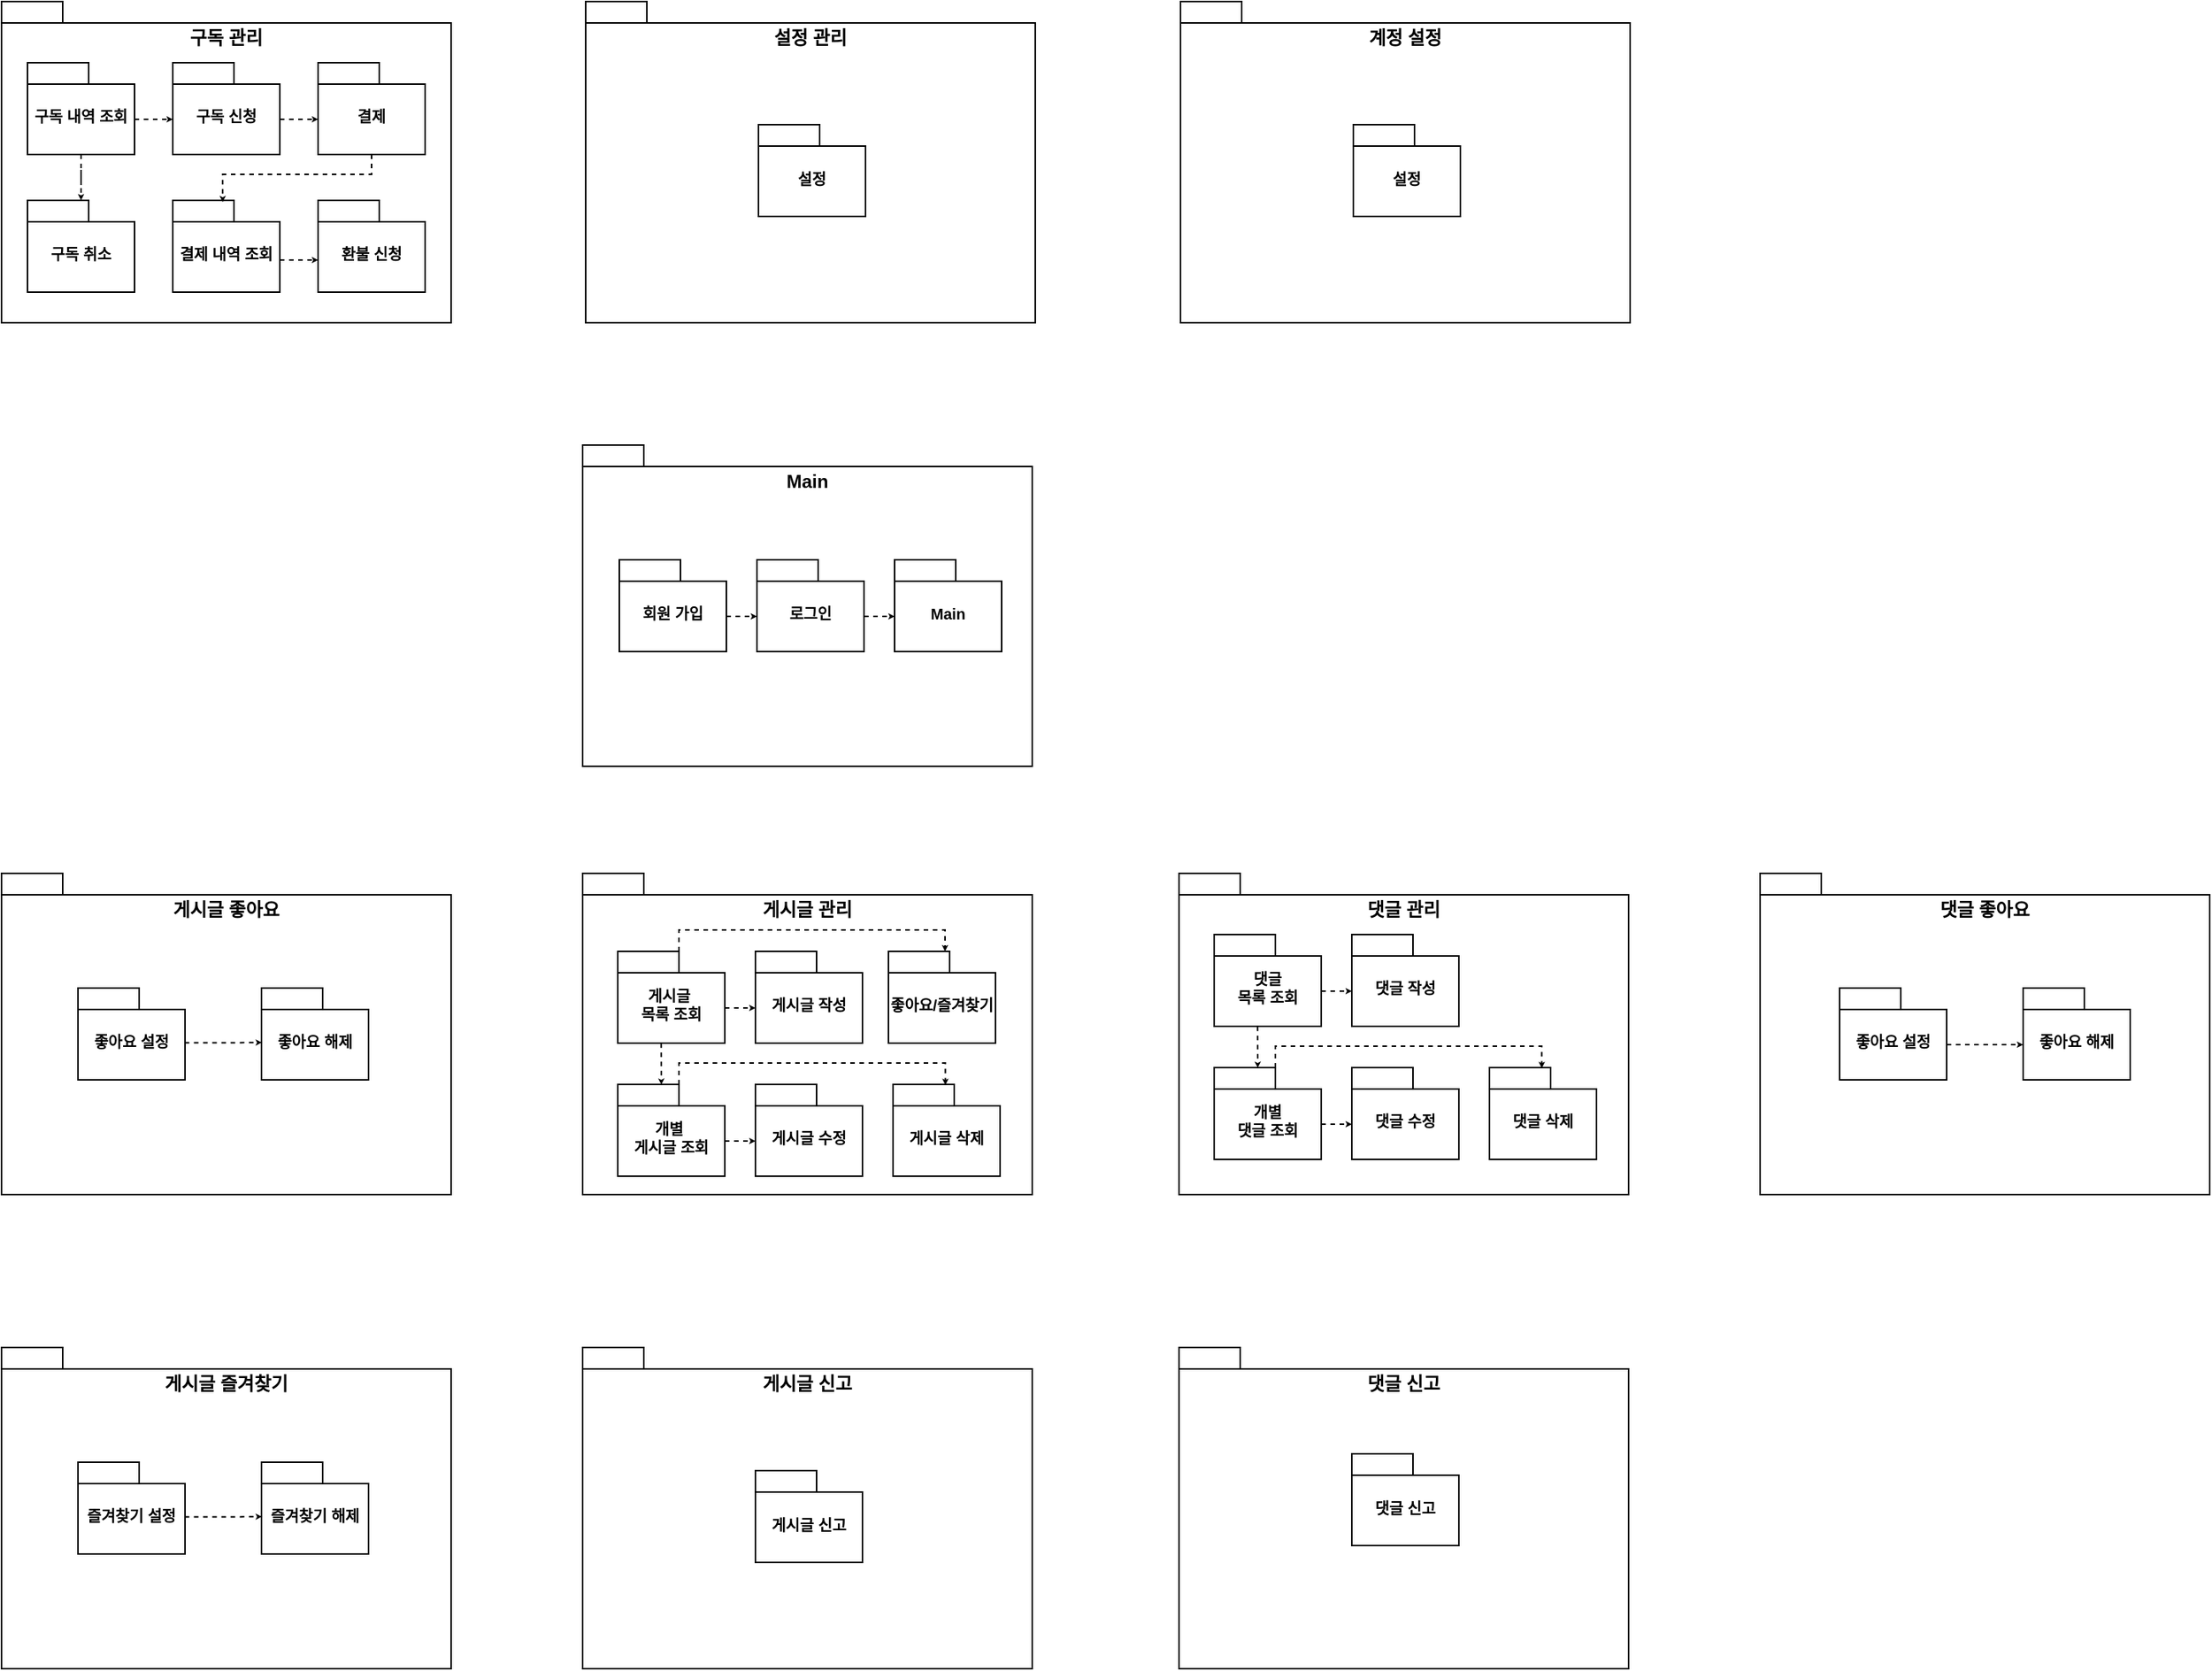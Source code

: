 <mxfile version="28.0.5">
  <diagram name="페이지-1" id="LSf1G-oPDong2yc2xEMc">
    <mxGraphModel dx="3018" dy="2520" grid="1" gridSize="10" guides="1" tooltips="1" connect="1" arrows="1" fold="1" page="1" pageScale="1" pageWidth="827" pageHeight="1169" math="0" shadow="0">
      <root>
        <mxCell id="0" />
        <mxCell id="1" parent="0" />
        <mxCell id="U2t62KzwQnv9q3FTE6Ki-7" value="게시글 관리" style="shape=folder;fontStyle=1;spacingTop=10;tabWidth=40;tabHeight=14;tabPosition=left;html=1;whiteSpace=wrap;verticalAlign=top;" parent="1" vertex="1">
          <mxGeometry x="90" y="80" width="294" height="210" as="geometry" />
        </mxCell>
        <mxCell id="U2t62KzwQnv9q3FTE6Ki-10" value="게시글&amp;nbsp;&lt;div&gt;목록 조회&lt;/div&gt;" style="shape=folder;fontStyle=1;spacingTop=10;tabWidth=40;tabHeight=14;tabPosition=left;html=1;whiteSpace=wrap;verticalAlign=middle;fontSize=10;" parent="1" vertex="1">
          <mxGeometry x="113" y="131" width="70" height="60" as="geometry" />
        </mxCell>
        <mxCell id="U2t62KzwQnv9q3FTE6Ki-11" value="게시글 작성" style="shape=folder;fontStyle=1;spacingTop=10;tabWidth=40;tabHeight=14;tabPosition=left;html=1;whiteSpace=wrap;verticalAlign=middle;fontSize=10;" parent="1" vertex="1">
          <mxGeometry x="203" y="131" width="70" height="60" as="geometry" />
        </mxCell>
        <mxCell id="U2t62KzwQnv9q3FTE6Ki-12" value="게시글 수정" style="shape=folder;fontStyle=1;spacingTop=10;tabWidth=40;tabHeight=14;tabPosition=left;html=1;whiteSpace=wrap;verticalAlign=middle;fontSize=10;" parent="1" vertex="1">
          <mxGeometry x="203" y="218" width="70" height="60" as="geometry" />
        </mxCell>
        <mxCell id="U2t62KzwQnv9q3FTE6Ki-13" value="개별&amp;nbsp;&lt;div&gt;게시글&amp;nbsp;&lt;span style=&quot;background-color: transparent; color: light-dark(rgb(0, 0, 0), rgb(255, 255, 255));&quot;&gt;조회&lt;/span&gt;&lt;/div&gt;" style="shape=folder;fontStyle=1;spacingTop=10;tabWidth=40;tabHeight=14;tabPosition=left;html=1;whiteSpace=wrap;verticalAlign=middle;fontSize=10;" parent="1" vertex="1">
          <mxGeometry x="113" y="218" width="70" height="60" as="geometry" />
        </mxCell>
        <mxCell id="U2t62KzwQnv9q3FTE6Ki-14" value="게시글 삭제" style="shape=folder;fontStyle=1;spacingTop=10;tabWidth=40;tabHeight=14;tabPosition=left;html=1;whiteSpace=wrap;verticalAlign=middle;fontSize=10;" parent="1" vertex="1">
          <mxGeometry x="293" y="218" width="70" height="60" as="geometry" />
        </mxCell>
        <mxCell id="U2t62KzwQnv9q3FTE6Ki-16" style="edgeStyle=orthogonalEdgeStyle;rounded=0;orthogonalLoop=1;jettySize=auto;html=1;exitX=0;exitY=0;exitDx=70;exitDy=37;exitPerimeter=0;entryX=0;entryY=0;entryDx=0;entryDy=37;entryPerimeter=0;dashed=1;startSize=1;endSize=1;" parent="1" source="U2t62KzwQnv9q3FTE6Ki-10" target="U2t62KzwQnv9q3FTE6Ki-11" edge="1">
          <mxGeometry relative="1" as="geometry" />
        </mxCell>
        <mxCell id="U2t62KzwQnv9q3FTE6Ki-19" style="edgeStyle=orthogonalEdgeStyle;rounded=0;orthogonalLoop=1;jettySize=auto;html=1;exitX=0.405;exitY=1.003;exitDx=0;exitDy=0;exitPerimeter=0;entryX=0.407;entryY=0.003;entryDx=0;entryDy=0;entryPerimeter=0;dashed=1;startSize=1;endSize=1;" parent="1" source="U2t62KzwQnv9q3FTE6Ki-10" target="U2t62KzwQnv9q3FTE6Ki-13" edge="1">
          <mxGeometry relative="1" as="geometry">
            <mxPoint x="141.31" y="191.24" as="sourcePoint" />
            <mxPoint x="141.52" y="217.52" as="targetPoint" />
          </mxGeometry>
        </mxCell>
        <mxCell id="U2t62KzwQnv9q3FTE6Ki-21" style="edgeStyle=orthogonalEdgeStyle;rounded=0;orthogonalLoop=1;jettySize=auto;html=1;exitX=0;exitY=0;exitDx=70;exitDy=37;exitPerimeter=0;entryX=0;entryY=0;entryDx=0;entryDy=37;entryPerimeter=0;dashed=1;strokeColor=default;align=center;verticalAlign=middle;fontFamily=Helvetica;fontSize=11;fontColor=default;labelBackgroundColor=default;startSize=1;endArrow=classic;endSize=1;" parent="1" source="U2t62KzwQnv9q3FTE6Ki-13" target="U2t62KzwQnv9q3FTE6Ki-12" edge="1">
          <mxGeometry relative="1" as="geometry" />
        </mxCell>
        <mxCell id="U2t62KzwQnv9q3FTE6Ki-23" style="edgeStyle=orthogonalEdgeStyle;rounded=0;orthogonalLoop=1;jettySize=auto;html=1;exitX=0;exitY=0;exitDx=40;exitDy=0;exitPerimeter=0;entryX=0.489;entryY=0.006;entryDx=0;entryDy=0;entryPerimeter=0;dashed=1;strokeColor=default;align=center;verticalAlign=middle;fontFamily=Helvetica;fontSize=11;fontColor=default;labelBackgroundColor=default;startSize=1;endArrow=classic;endSize=1;" parent="1" source="U2t62KzwQnv9q3FTE6Ki-13" target="U2t62KzwQnv9q3FTE6Ki-14" edge="1">
          <mxGeometry relative="1" as="geometry">
            <mxPoint x="310" y="201" as="sourcePoint" />
            <mxPoint x="330" y="201" as="targetPoint" />
            <Array as="points">
              <mxPoint x="153" y="204" />
              <mxPoint x="327" y="204" />
            </Array>
          </mxGeometry>
        </mxCell>
        <mxCell id="U2t62KzwQnv9q3FTE6Ki-25" value="댓글 관리" style="shape=folder;fontStyle=1;spacingTop=10;tabWidth=40;tabHeight=14;tabPosition=left;html=1;whiteSpace=wrap;verticalAlign=top;" parent="1" vertex="1">
          <mxGeometry x="480" y="80" width="294" height="210" as="geometry" />
        </mxCell>
        <mxCell id="U2t62KzwQnv9q3FTE6Ki-26" value="댓글&lt;br&gt;&lt;div&gt;목록 조회&lt;/div&gt;" style="shape=folder;fontStyle=1;spacingTop=10;tabWidth=40;tabHeight=14;tabPosition=left;html=1;whiteSpace=wrap;verticalAlign=middle;fontSize=10;" parent="1" vertex="1">
          <mxGeometry x="503" y="120" width="70" height="60" as="geometry" />
        </mxCell>
        <mxCell id="U2t62KzwQnv9q3FTE6Ki-27" value="댓글 작성" style="shape=folder;fontStyle=1;spacingTop=10;tabWidth=40;tabHeight=14;tabPosition=left;html=1;whiteSpace=wrap;verticalAlign=middle;fontSize=10;" parent="1" vertex="1">
          <mxGeometry x="593" y="120" width="70" height="60" as="geometry" />
        </mxCell>
        <mxCell id="U2t62KzwQnv9q3FTE6Ki-28" value="댓글 수정" style="shape=folder;fontStyle=1;spacingTop=10;tabWidth=40;tabHeight=14;tabPosition=left;html=1;whiteSpace=wrap;verticalAlign=middle;fontSize=10;" parent="1" vertex="1">
          <mxGeometry x="593" y="207" width="70" height="60" as="geometry" />
        </mxCell>
        <mxCell id="U2t62KzwQnv9q3FTE6Ki-29" value="개별&lt;br&gt;&lt;div&gt;댓글&amp;nbsp;&lt;span style=&quot;background-color: transparent; color: light-dark(rgb(0, 0, 0), rgb(255, 255, 255));&quot;&gt;조회&lt;/span&gt;&lt;/div&gt;" style="shape=folder;fontStyle=1;spacingTop=10;tabWidth=40;tabHeight=14;tabPosition=left;html=1;whiteSpace=wrap;verticalAlign=middle;fontSize=10;" parent="1" vertex="1">
          <mxGeometry x="503" y="207" width="70" height="60" as="geometry" />
        </mxCell>
        <mxCell id="U2t62KzwQnv9q3FTE6Ki-30" value="댓글 삭제" style="shape=folder;fontStyle=1;spacingTop=10;tabWidth=40;tabHeight=14;tabPosition=left;html=1;whiteSpace=wrap;verticalAlign=middle;fontSize=10;" parent="1" vertex="1">
          <mxGeometry x="683" y="207" width="70" height="60" as="geometry" />
        </mxCell>
        <mxCell id="U2t62KzwQnv9q3FTE6Ki-31" style="edgeStyle=orthogonalEdgeStyle;rounded=0;orthogonalLoop=1;jettySize=auto;html=1;exitX=0;exitY=0;exitDx=70;exitDy=37;exitPerimeter=0;entryX=0;entryY=0;entryDx=0;entryDy=37;entryPerimeter=0;dashed=1;startSize=1;endSize=1;" parent="1" source="U2t62KzwQnv9q3FTE6Ki-26" target="U2t62KzwQnv9q3FTE6Ki-27" edge="1">
          <mxGeometry relative="1" as="geometry" />
        </mxCell>
        <mxCell id="U2t62KzwQnv9q3FTE6Ki-32" style="edgeStyle=orthogonalEdgeStyle;rounded=0;orthogonalLoop=1;jettySize=auto;html=1;exitX=0.405;exitY=1.003;exitDx=0;exitDy=0;exitPerimeter=0;entryX=0.407;entryY=0.003;entryDx=0;entryDy=0;entryPerimeter=0;dashed=1;startSize=1;endSize=1;" parent="1" source="U2t62KzwQnv9q3FTE6Ki-26" target="U2t62KzwQnv9q3FTE6Ki-29" edge="1">
          <mxGeometry relative="1" as="geometry">
            <mxPoint x="531.31" y="180.24" as="sourcePoint" />
            <mxPoint x="531.52" y="206.52" as="targetPoint" />
          </mxGeometry>
        </mxCell>
        <mxCell id="U2t62KzwQnv9q3FTE6Ki-33" style="edgeStyle=orthogonalEdgeStyle;rounded=0;orthogonalLoop=1;jettySize=auto;html=1;exitX=0;exitY=0;exitDx=70;exitDy=37;exitPerimeter=0;entryX=0;entryY=0;entryDx=0;entryDy=37;entryPerimeter=0;dashed=1;strokeColor=default;align=center;verticalAlign=middle;fontFamily=Helvetica;fontSize=11;fontColor=default;labelBackgroundColor=default;startSize=1;endArrow=classic;endSize=1;" parent="1" source="U2t62KzwQnv9q3FTE6Ki-29" target="U2t62KzwQnv9q3FTE6Ki-28" edge="1">
          <mxGeometry relative="1" as="geometry" />
        </mxCell>
        <mxCell id="U2t62KzwQnv9q3FTE6Ki-34" style="edgeStyle=orthogonalEdgeStyle;rounded=0;orthogonalLoop=1;jettySize=auto;html=1;exitX=0;exitY=0;exitDx=40;exitDy=0;exitPerimeter=0;entryX=0.489;entryY=0.006;entryDx=0;entryDy=0;entryPerimeter=0;dashed=1;strokeColor=default;align=center;verticalAlign=middle;fontFamily=Helvetica;fontSize=11;fontColor=default;labelBackgroundColor=default;startSize=1;endArrow=classic;endSize=1;" parent="1" source="U2t62KzwQnv9q3FTE6Ki-29" target="U2t62KzwQnv9q3FTE6Ki-30" edge="1">
          <mxGeometry relative="1" as="geometry">
            <mxPoint x="700" y="190" as="sourcePoint" />
            <mxPoint x="720" y="190" as="targetPoint" />
            <Array as="points">
              <mxPoint x="543" y="193" />
              <mxPoint x="717" y="193" />
            </Array>
          </mxGeometry>
        </mxCell>
        <mxCell id="U2t62KzwQnv9q3FTE6Ki-35" value="Main" style="shape=folder;fontStyle=1;spacingTop=10;tabWidth=40;tabHeight=14;tabPosition=left;html=1;whiteSpace=wrap;verticalAlign=top;" parent="1" vertex="1">
          <mxGeometry x="90" y="-200" width="294" height="210" as="geometry" />
        </mxCell>
        <mxCell id="U2t62KzwQnv9q3FTE6Ki-36" value="로그인" style="shape=folder;fontStyle=1;spacingTop=10;tabWidth=40;tabHeight=14;tabPosition=left;html=1;whiteSpace=wrap;verticalAlign=middle;fontSize=10;" parent="1" vertex="1">
          <mxGeometry x="204" y="-125" width="70" height="60" as="geometry" />
        </mxCell>
        <mxCell id="U2t62KzwQnv9q3FTE6Ki-37" value="Main" style="shape=folder;fontStyle=1;spacingTop=10;tabWidth=40;tabHeight=14;tabPosition=left;html=1;whiteSpace=wrap;verticalAlign=middle;fontSize=10;" parent="1" vertex="1">
          <mxGeometry x="294" y="-125" width="70" height="60" as="geometry" />
        </mxCell>
        <mxCell id="U2t62KzwQnv9q3FTE6Ki-41" style="edgeStyle=orthogonalEdgeStyle;rounded=0;orthogonalLoop=1;jettySize=auto;html=1;exitX=0;exitY=0;exitDx=70;exitDy=37;exitPerimeter=0;entryX=0;entryY=0;entryDx=0;entryDy=37;entryPerimeter=0;dashed=1;startSize=1;endSize=1;" parent="1" source="U2t62KzwQnv9q3FTE6Ki-36" target="U2t62KzwQnv9q3FTE6Ki-37" edge="1">
          <mxGeometry relative="1" as="geometry" />
        </mxCell>
        <mxCell id="U2t62KzwQnv9q3FTE6Ki-45" style="edgeStyle=orthogonalEdgeStyle;rounded=0;orthogonalLoop=1;jettySize=auto;html=1;exitX=0;exitY=0;exitDx=70;exitDy=37;exitPerimeter=0;entryX=0;entryY=0;entryDx=0;entryDy=37;entryPerimeter=0;dashed=1;startSize=1;endSize=1;" parent="1" source="U2t62KzwQnv9q3FTE6Ki-46" edge="1">
          <mxGeometry relative="1" as="geometry">
            <mxPoint x="204" y="-88" as="targetPoint" />
          </mxGeometry>
        </mxCell>
        <mxCell id="U2t62KzwQnv9q3FTE6Ki-46" value="회원 가입" style="shape=folder;fontStyle=1;spacingTop=10;tabWidth=40;tabHeight=14;tabPosition=left;html=1;whiteSpace=wrap;verticalAlign=middle;fontSize=10;" parent="1" vertex="1">
          <mxGeometry x="114" y="-125" width="70" height="60" as="geometry" />
        </mxCell>
        <mxCell id="U2t62KzwQnv9q3FTE6Ki-47" value="좋아요/즐겨찾기" style="shape=folder;fontStyle=1;spacingTop=10;tabWidth=40;tabHeight=14;tabPosition=left;html=1;whiteSpace=wrap;verticalAlign=middle;fontSize=10;" parent="1" vertex="1">
          <mxGeometry x="290" y="131" width="70" height="60" as="geometry" />
        </mxCell>
        <mxCell id="U2t62KzwQnv9q3FTE6Ki-48" style="edgeStyle=orthogonalEdgeStyle;rounded=0;orthogonalLoop=1;jettySize=auto;html=1;exitX=0;exitY=0;exitDx=40;exitDy=0;exitPerimeter=0;entryX=0.489;entryY=0.006;entryDx=0;entryDy=0;entryPerimeter=0;dashed=1;strokeColor=default;align=center;verticalAlign=middle;fontFamily=Helvetica;fontSize=11;fontColor=default;labelBackgroundColor=default;startSize=1;endArrow=classic;endSize=1;" parent="1" edge="1">
          <mxGeometry relative="1" as="geometry">
            <mxPoint x="153" y="131" as="sourcePoint" />
            <mxPoint x="327" y="131" as="targetPoint" />
            <Array as="points">
              <mxPoint x="153" y="117" />
              <mxPoint x="327" y="117" />
            </Array>
          </mxGeometry>
        </mxCell>
        <mxCell id="U2t62KzwQnv9q3FTE6Ki-49" value="게시글 신고" style="shape=folder;fontStyle=1;spacingTop=10;tabWidth=40;tabHeight=14;tabPosition=left;html=1;whiteSpace=wrap;verticalAlign=top;" parent="1" vertex="1">
          <mxGeometry x="90" y="390" width="294" height="210" as="geometry" />
        </mxCell>
        <mxCell id="U2t62KzwQnv9q3FTE6Ki-50" value="게시글 신고" style="shape=folder;fontStyle=1;spacingTop=10;tabWidth=40;tabHeight=14;tabPosition=left;html=1;whiteSpace=wrap;verticalAlign=middle;fontSize=10;" parent="1" vertex="1">
          <mxGeometry x="203" y="470.5" width="70" height="60" as="geometry" />
        </mxCell>
        <mxCell id="U2t62KzwQnv9q3FTE6Ki-51" value="댓글 신고" style="shape=folder;fontStyle=1;spacingTop=10;tabWidth=40;tabHeight=14;tabPosition=left;html=1;whiteSpace=wrap;verticalAlign=top;" parent="1" vertex="1">
          <mxGeometry x="480" y="390" width="294" height="210" as="geometry" />
        </mxCell>
        <mxCell id="U2t62KzwQnv9q3FTE6Ki-52" value="댓글 신고" style="shape=folder;fontStyle=1;spacingTop=10;tabWidth=40;tabHeight=14;tabPosition=left;html=1;whiteSpace=wrap;verticalAlign=middle;fontSize=10;" parent="1" vertex="1">
          <mxGeometry x="593" y="459.5" width="70" height="60" as="geometry" />
        </mxCell>
        <mxCell id="U2t62KzwQnv9q3FTE6Ki-53" value="게시글 좋아요" style="shape=folder;fontStyle=1;spacingTop=10;tabWidth=40;tabHeight=14;tabPosition=left;html=1;whiteSpace=wrap;verticalAlign=top;" parent="1" vertex="1">
          <mxGeometry x="-290" y="80" width="294" height="210" as="geometry" />
        </mxCell>
        <mxCell id="U2t62KzwQnv9q3FTE6Ki-54" value="좋아요 설정" style="shape=folder;fontStyle=1;spacingTop=10;tabWidth=40;tabHeight=14;tabPosition=left;html=1;whiteSpace=wrap;verticalAlign=middle;fontSize=10;" parent="1" vertex="1">
          <mxGeometry x="-240" y="155" width="70" height="60" as="geometry" />
        </mxCell>
        <mxCell id="U2t62KzwQnv9q3FTE6Ki-57" value="좋아요 해제" style="shape=folder;fontStyle=1;spacingTop=10;tabWidth=40;tabHeight=14;tabPosition=left;html=1;whiteSpace=wrap;verticalAlign=middle;fontSize=10;" parent="1" vertex="1">
          <mxGeometry x="-120" y="155" width="70" height="60" as="geometry" />
        </mxCell>
        <mxCell id="U2t62KzwQnv9q3FTE6Ki-58" value="좋아요 해제" style="shape=folder;fontStyle=1;spacingTop=10;tabWidth=40;tabHeight=14;tabPosition=left;html=1;whiteSpace=wrap;verticalAlign=middle;fontSize=10;" parent="1" vertex="1">
          <mxGeometry x="1030" y="155" width="70" height="60" as="geometry" />
        </mxCell>
        <mxCell id="U2t62KzwQnv9q3FTE6Ki-59" value="좋아요 설정" style="shape=folder;fontStyle=1;spacingTop=10;tabWidth=40;tabHeight=14;tabPosition=left;html=1;whiteSpace=wrap;verticalAlign=middle;fontSize=10;" parent="1" vertex="1">
          <mxGeometry x="910" y="155" width="70" height="60" as="geometry" />
        </mxCell>
        <mxCell id="U2t62KzwQnv9q3FTE6Ki-60" value="댓글 좋아요" style="shape=folder;fontStyle=1;spacingTop=10;tabWidth=40;tabHeight=14;tabPosition=left;html=1;whiteSpace=wrap;verticalAlign=top;" parent="1" vertex="1">
          <mxGeometry x="860" y="80" width="294" height="210" as="geometry" />
        </mxCell>
        <mxCell id="U2t62KzwQnv9q3FTE6Ki-61" value="좋아요 설정" style="shape=folder;fontStyle=1;spacingTop=10;tabWidth=40;tabHeight=14;tabPosition=left;html=1;whiteSpace=wrap;verticalAlign=middle;fontSize=10;" parent="1" vertex="1">
          <mxGeometry x="912" y="155" width="70" height="60" as="geometry" />
        </mxCell>
        <mxCell id="U2t62KzwQnv9q3FTE6Ki-62" value="좋아요 해제" style="shape=folder;fontStyle=1;spacingTop=10;tabWidth=40;tabHeight=14;tabPosition=left;html=1;whiteSpace=wrap;verticalAlign=middle;fontSize=10;" parent="1" vertex="1">
          <mxGeometry x="1032" y="155" width="70" height="60" as="geometry" />
        </mxCell>
        <mxCell id="U2t62KzwQnv9q3FTE6Ki-63" style="edgeStyle=orthogonalEdgeStyle;rounded=0;orthogonalLoop=1;jettySize=auto;html=1;exitX=0.997;exitY=0.596;exitDx=0;exitDy=0;exitPerimeter=0;entryX=0.004;entryY=0.593;entryDx=0;entryDy=0;entryPerimeter=0;dashed=1;startSize=1;endSize=1;" parent="1" source="U2t62KzwQnv9q3FTE6Ki-54" target="U2t62KzwQnv9q3FTE6Ki-57" edge="1">
          <mxGeometry relative="1" as="geometry">
            <mxPoint x="-170" y="191" as="sourcePoint" />
            <mxPoint x="-150" y="191" as="targetPoint" />
          </mxGeometry>
        </mxCell>
        <mxCell id="U2t62KzwQnv9q3FTE6Ki-64" style="edgeStyle=orthogonalEdgeStyle;rounded=0;orthogonalLoop=1;jettySize=auto;html=1;exitX=0;exitY=0;exitDx=70;exitDy=37;exitPerimeter=0;entryX=0;entryY=0;entryDx=0;entryDy=37;entryPerimeter=0;dashed=1;startSize=1;endSize=1;" parent="1" source="U2t62KzwQnv9q3FTE6Ki-61" target="U2t62KzwQnv9q3FTE6Ki-62" edge="1">
          <mxGeometry relative="1" as="geometry">
            <mxPoint x="990.21" y="191" as="sourcePoint" />
            <mxPoint x="1040.21" y="191" as="targetPoint" />
          </mxGeometry>
        </mxCell>
        <mxCell id="U2t62KzwQnv9q3FTE6Ki-65" value="게시글 즐겨찾기" style="shape=folder;fontStyle=1;spacingTop=10;tabWidth=40;tabHeight=14;tabPosition=left;html=1;whiteSpace=wrap;verticalAlign=top;" parent="1" vertex="1">
          <mxGeometry x="-290" y="390" width="294" height="210" as="geometry" />
        </mxCell>
        <mxCell id="U2t62KzwQnv9q3FTE6Ki-66" value="즐겨찾기 설정" style="shape=folder;fontStyle=1;spacingTop=10;tabWidth=40;tabHeight=14;tabPosition=left;html=1;whiteSpace=wrap;verticalAlign=middle;fontSize=10;" parent="1" vertex="1">
          <mxGeometry x="-240" y="465" width="70" height="60" as="geometry" />
        </mxCell>
        <mxCell id="U2t62KzwQnv9q3FTE6Ki-67" value="즐겨찾기 해제" style="shape=folder;fontStyle=1;spacingTop=10;tabWidth=40;tabHeight=14;tabPosition=left;html=1;whiteSpace=wrap;verticalAlign=middle;fontSize=10;" parent="1" vertex="1">
          <mxGeometry x="-120" y="465" width="70" height="60" as="geometry" />
        </mxCell>
        <mxCell id="U2t62KzwQnv9q3FTE6Ki-68" style="edgeStyle=orthogonalEdgeStyle;rounded=0;orthogonalLoop=1;jettySize=auto;html=1;exitX=0.997;exitY=0.596;exitDx=0;exitDy=0;exitPerimeter=0;entryX=0.004;entryY=0.593;entryDx=0;entryDy=0;entryPerimeter=0;dashed=1;startSize=1;endSize=1;" parent="1" source="U2t62KzwQnv9q3FTE6Ki-66" target="U2t62KzwQnv9q3FTE6Ki-67" edge="1">
          <mxGeometry relative="1" as="geometry">
            <mxPoint x="-170" y="501" as="sourcePoint" />
            <mxPoint x="-150" y="501" as="targetPoint" />
          </mxGeometry>
        </mxCell>
        <mxCell id="U2t62KzwQnv9q3FTE6Ki-69" value="설정 관리" style="shape=folder;fontStyle=1;spacingTop=10;tabWidth=40;tabHeight=14;tabPosition=left;html=1;whiteSpace=wrap;verticalAlign=top;" parent="1" vertex="1">
          <mxGeometry x="92" y="-490" width="294" height="210" as="geometry" />
        </mxCell>
        <mxCell id="U2t62KzwQnv9q3FTE6Ki-70" value="설정" style="shape=folder;fontStyle=1;spacingTop=10;tabWidth=40;tabHeight=14;tabPosition=left;html=1;whiteSpace=wrap;verticalAlign=middle;fontSize=10;" parent="1" vertex="1">
          <mxGeometry x="205" y="-409.5" width="70" height="60" as="geometry" />
        </mxCell>
        <mxCell id="U2t62KzwQnv9q3FTE6Ki-71" value="구독 관리" style="shape=folder;fontStyle=1;spacingTop=10;tabWidth=40;tabHeight=14;tabPosition=left;html=1;whiteSpace=wrap;verticalAlign=top;" parent="1" vertex="1">
          <mxGeometry x="-290" y="-490" width="294" height="210" as="geometry" />
        </mxCell>
        <mxCell id="U2t62KzwQnv9q3FTE6Ki-82" style="edgeStyle=orthogonalEdgeStyle;rounded=0;orthogonalLoop=1;jettySize=auto;html=1;exitX=0.5;exitY=1;exitDx=0;exitDy=0;exitPerimeter=0;dashed=1;strokeColor=default;align=center;verticalAlign=middle;fontFamily=Helvetica;fontSize=11;fontColor=default;labelBackgroundColor=default;startSize=1;endArrow=classic;endSize=1;" parent="1" source="U2t62KzwQnv9q3FTE6Ki-72" target="U2t62KzwQnv9q3FTE6Ki-77" edge="1">
          <mxGeometry relative="1" as="geometry" />
        </mxCell>
        <mxCell id="U2t62KzwQnv9q3FTE6Ki-72" value="구독 내역 조회" style="shape=folder;fontStyle=1;spacingTop=10;tabWidth=40;tabHeight=14;tabPosition=left;html=1;whiteSpace=wrap;verticalAlign=middle;fontSize=10;" parent="1" vertex="1">
          <mxGeometry x="-273" y="-450" width="70" height="60" as="geometry" />
        </mxCell>
        <mxCell id="U2t62KzwQnv9q3FTE6Ki-73" value="계정 설정" style="shape=folder;fontStyle=1;spacingTop=10;tabWidth=40;tabHeight=14;tabPosition=left;html=1;whiteSpace=wrap;verticalAlign=top;" parent="1" vertex="1">
          <mxGeometry x="481" y="-490" width="294" height="210" as="geometry" />
        </mxCell>
        <mxCell id="U2t62KzwQnv9q3FTE6Ki-74" value="설정" style="shape=folder;fontStyle=1;spacingTop=10;tabWidth=40;tabHeight=14;tabPosition=left;html=1;whiteSpace=wrap;verticalAlign=middle;fontSize=10;" parent="1" vertex="1">
          <mxGeometry x="594" y="-409.5" width="70" height="60" as="geometry" />
        </mxCell>
        <mxCell id="U2t62KzwQnv9q3FTE6Ki-75" value="구독 신청" style="shape=folder;fontStyle=1;spacingTop=10;tabWidth=40;tabHeight=14;tabPosition=left;html=1;whiteSpace=wrap;verticalAlign=middle;fontSize=10;" parent="1" vertex="1">
          <mxGeometry x="-178" y="-450" width="70" height="60" as="geometry" />
        </mxCell>
        <mxCell id="U2t62KzwQnv9q3FTE6Ki-76" value="결제" style="shape=folder;fontStyle=1;spacingTop=10;tabWidth=40;tabHeight=14;tabPosition=left;html=1;whiteSpace=wrap;verticalAlign=middle;fontSize=10;" parent="1" vertex="1">
          <mxGeometry x="-83" y="-450" width="70" height="60" as="geometry" />
        </mxCell>
        <mxCell id="U2t62KzwQnv9q3FTE6Ki-77" value="구독 취소" style="shape=folder;fontStyle=1;spacingTop=10;tabWidth=40;tabHeight=14;tabPosition=left;html=1;whiteSpace=wrap;verticalAlign=middle;fontSize=10;" parent="1" vertex="1">
          <mxGeometry x="-273" y="-360" width="70" height="60" as="geometry" />
        </mxCell>
        <mxCell id="U2t62KzwQnv9q3FTE6Ki-84" style="edgeStyle=orthogonalEdgeStyle;rounded=0;orthogonalLoop=1;jettySize=auto;html=1;dashed=1;strokeColor=default;align=center;verticalAlign=middle;fontFamily=Helvetica;fontSize=11;fontColor=default;labelBackgroundColor=default;startSize=1;endArrow=classic;endSize=1;" parent="1" edge="1">
          <mxGeometry relative="1" as="geometry">
            <mxPoint x="-108" y="-321" as="sourcePoint" />
            <mxPoint x="-83" y="-321" as="targetPoint" />
          </mxGeometry>
        </mxCell>
        <mxCell id="U2t62KzwQnv9q3FTE6Ki-78" value="결제 내역 조회" style="shape=folder;fontStyle=1;spacingTop=10;tabWidth=40;tabHeight=14;tabPosition=left;html=1;whiteSpace=wrap;verticalAlign=middle;fontSize=10;" parent="1" vertex="1">
          <mxGeometry x="-178" y="-360" width="70" height="60" as="geometry" />
        </mxCell>
        <mxCell id="U2t62KzwQnv9q3FTE6Ki-79" value="환불 신청" style="shape=folder;fontStyle=1;spacingTop=10;tabWidth=40;tabHeight=14;tabPosition=left;html=1;whiteSpace=wrap;verticalAlign=middle;fontSize=10;" parent="1" vertex="1">
          <mxGeometry x="-83" y="-360" width="70" height="60" as="geometry" />
        </mxCell>
        <mxCell id="U2t62KzwQnv9q3FTE6Ki-80" style="edgeStyle=orthogonalEdgeStyle;rounded=0;orthogonalLoop=1;jettySize=auto;html=1;exitX=0;exitY=0;exitDx=70;exitDy=37;exitPerimeter=0;entryX=0;entryY=0;entryDx=0;entryDy=37;entryPerimeter=0;dashed=1;strokeColor=default;align=center;verticalAlign=middle;fontFamily=Helvetica;fontSize=11;fontColor=default;labelBackgroundColor=default;startSize=1;endArrow=classic;endSize=1;" parent="1" source="U2t62KzwQnv9q3FTE6Ki-72" target="U2t62KzwQnv9q3FTE6Ki-75" edge="1">
          <mxGeometry relative="1" as="geometry" />
        </mxCell>
        <mxCell id="U2t62KzwQnv9q3FTE6Ki-81" style="edgeStyle=orthogonalEdgeStyle;rounded=0;orthogonalLoop=1;jettySize=auto;html=1;exitX=0;exitY=0;exitDx=70;exitDy=37;exitPerimeter=0;entryX=0;entryY=0;entryDx=0;entryDy=37;entryPerimeter=0;dashed=1;strokeColor=default;align=center;verticalAlign=middle;fontFamily=Helvetica;fontSize=11;fontColor=default;labelBackgroundColor=default;startSize=1;endArrow=classic;endSize=1;" parent="1" source="U2t62KzwQnv9q3FTE6Ki-75" target="U2t62KzwQnv9q3FTE6Ki-76" edge="1">
          <mxGeometry relative="1" as="geometry" />
        </mxCell>
        <mxCell id="U2t62KzwQnv9q3FTE6Ki-83" style="edgeStyle=orthogonalEdgeStyle;rounded=0;orthogonalLoop=1;jettySize=auto;html=1;entryX=0.466;entryY=0.019;entryDx=0;entryDy=0;entryPerimeter=0;dashed=1;strokeColor=default;align=center;verticalAlign=middle;fontFamily=Helvetica;fontSize=11;fontColor=default;labelBackgroundColor=default;startSize=1;endArrow=classic;endSize=1;" parent="1" source="U2t62KzwQnv9q3FTE6Ki-76" target="U2t62KzwQnv9q3FTE6Ki-78" edge="1">
          <mxGeometry relative="1" as="geometry">
            <Array as="points">
              <mxPoint x="-48" y="-377" />
              <mxPoint x="-145" y="-377" />
            </Array>
          </mxGeometry>
        </mxCell>
      </root>
    </mxGraphModel>
  </diagram>
</mxfile>
